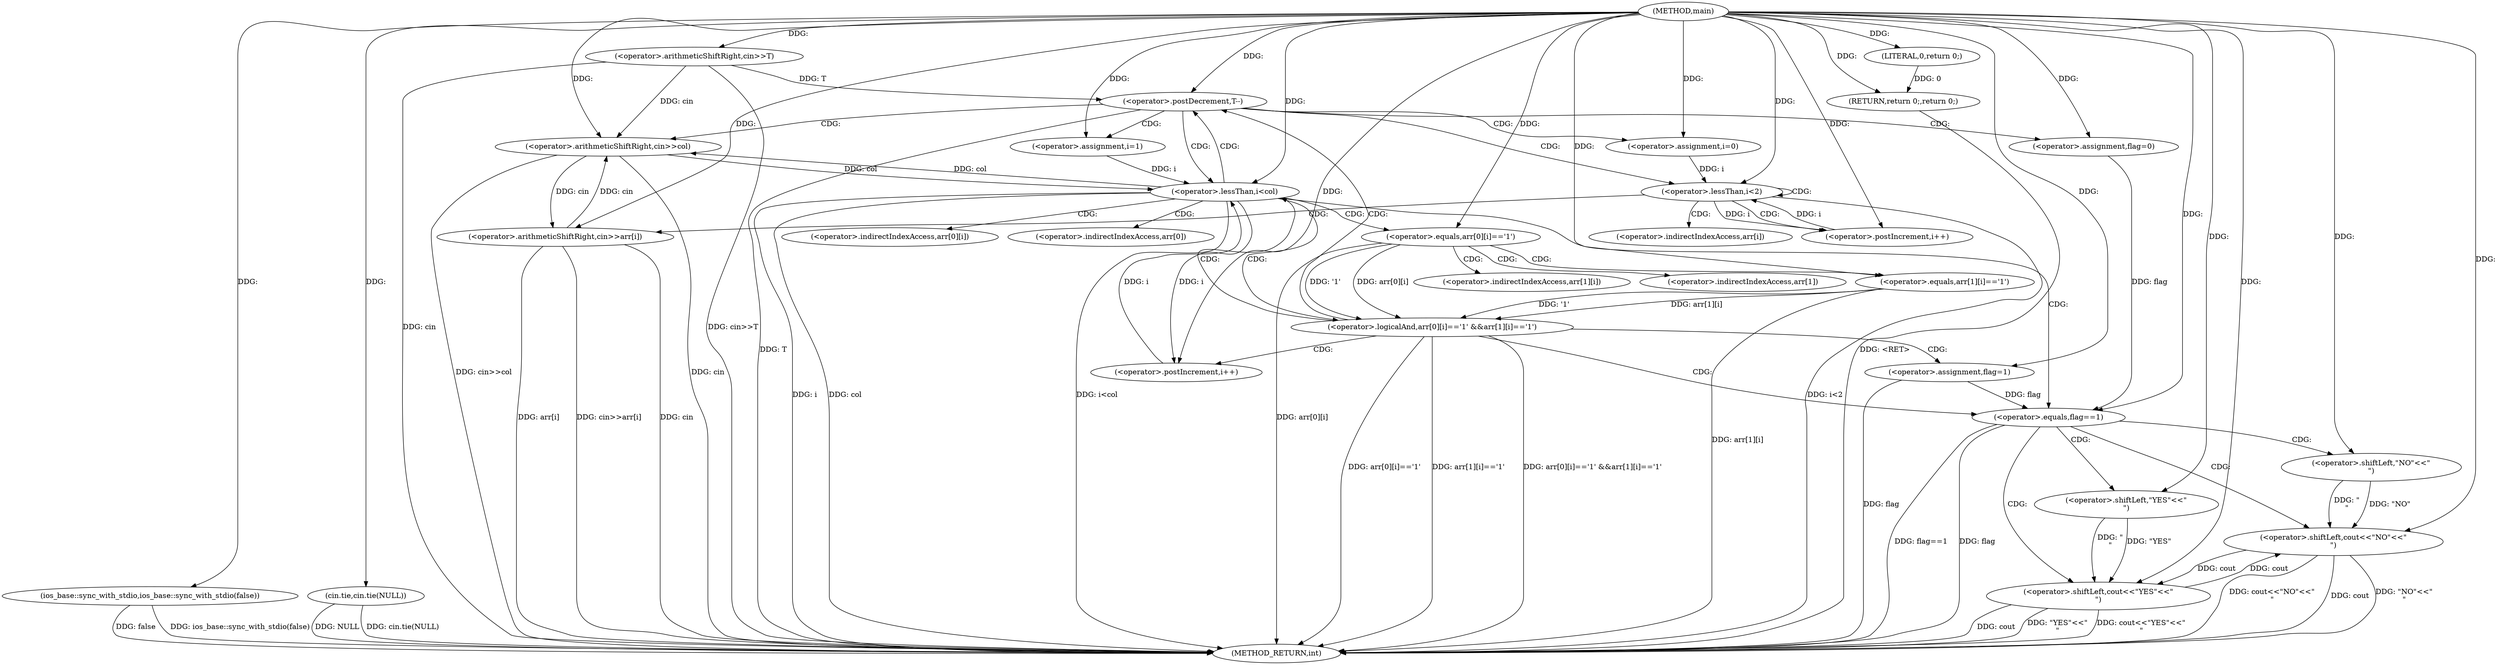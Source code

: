 digraph "main" {  
"1000106" [label = "(METHOD,main)" ]
"1000196" [label = "(METHOD_RETURN,int)" ]
"1000108" [label = "(ios_base::sync_with_stdio,ios_base::sync_with_stdio(false))" ]
"1000110" [label = "(cin.tie,cin.tie(NULL))" ]
"1000113" [label = "(<operator>.arithmeticShiftRight,cin>>T)" ]
"1000194" [label = "(RETURN,return 0;,return 0;)" ]
"1000117" [label = "(<operator>.postDecrement,T--)" ]
"1000195" [label = "(LITERAL,0,return 0;)" ]
"1000121" [label = "(<operator>.arithmeticShiftRight,cin>>col)" ]
"1000142" [label = "(<operator>.assignment,flag=0)" ]
"1000127" [label = "(<operator>.assignment,i=0)" ]
"1000130" [label = "(<operator>.lessThan,i<2)" ]
"1000133" [label = "(<operator>.postIncrement,i++)" ]
"1000147" [label = "(<operator>.assignment,i=1)" ]
"1000150" [label = "(<operator>.lessThan,i<col)" ]
"1000153" [label = "(<operator>.postIncrement,i++)" ]
"1000178" [label = "(<operator>.equals,flag==1)" ]
"1000136" [label = "(<operator>.arithmeticShiftRight,cin>>arr[i])" ]
"1000182" [label = "(<operator>.shiftLeft,cout<<\"NO\"<<\"\n\")" ]
"1000157" [label = "(<operator>.logicalAnd,arr[0][i]=='1' &&arr[1][i]=='1')" ]
"1000189" [label = "(<operator>.shiftLeft,cout<<\"YES\"<<\"\n\")" ]
"1000173" [label = "(<operator>.assignment,flag=1)" ]
"1000184" [label = "(<operator>.shiftLeft,\"NO\"<<\"\n\")" ]
"1000158" [label = "(<operator>.equals,arr[0][i]=='1')" ]
"1000165" [label = "(<operator>.equals,arr[1][i]=='1')" ]
"1000191" [label = "(<operator>.shiftLeft,\"YES\"<<\"\n\")" ]
"1000138" [label = "(<operator>.indirectIndexAccess,arr[i])" ]
"1000159" [label = "(<operator>.indirectIndexAccess,arr[0][i])" ]
"1000166" [label = "(<operator>.indirectIndexAccess,arr[1][i])" ]
"1000160" [label = "(<operator>.indirectIndexAccess,arr[0])" ]
"1000167" [label = "(<operator>.indirectIndexAccess,arr[1])" ]
  "1000194" -> "1000196"  [ label = "DDG: <RET>"] 
  "1000108" -> "1000196"  [ label = "DDG: ios_base::sync_with_stdio(false)"] 
  "1000110" -> "1000196"  [ label = "DDG: cin.tie(NULL)"] 
  "1000113" -> "1000196"  [ label = "DDG: cin"] 
  "1000113" -> "1000196"  [ label = "DDG: cin>>T"] 
  "1000117" -> "1000196"  [ label = "DDG: T"] 
  "1000121" -> "1000196"  [ label = "DDG: cin"] 
  "1000121" -> "1000196"  [ label = "DDG: cin>>col"] 
  "1000130" -> "1000196"  [ label = "DDG: i<2"] 
  "1000150" -> "1000196"  [ label = "DDG: i"] 
  "1000150" -> "1000196"  [ label = "DDG: col"] 
  "1000150" -> "1000196"  [ label = "DDG: i<col"] 
  "1000158" -> "1000196"  [ label = "DDG: arr[0][i]"] 
  "1000157" -> "1000196"  [ label = "DDG: arr[0][i]=='1'"] 
  "1000165" -> "1000196"  [ label = "DDG: arr[1][i]"] 
  "1000157" -> "1000196"  [ label = "DDG: arr[1][i]=='1'"] 
  "1000157" -> "1000196"  [ label = "DDG: arr[0][i]=='1' &&arr[1][i]=='1'"] 
  "1000173" -> "1000196"  [ label = "DDG: flag"] 
  "1000178" -> "1000196"  [ label = "DDG: flag"] 
  "1000178" -> "1000196"  [ label = "DDG: flag==1"] 
  "1000189" -> "1000196"  [ label = "DDG: cout"] 
  "1000189" -> "1000196"  [ label = "DDG: \"YES\"<<\"\n\""] 
  "1000189" -> "1000196"  [ label = "DDG: cout<<\"YES\"<<\"\n\""] 
  "1000182" -> "1000196"  [ label = "DDG: cout"] 
  "1000182" -> "1000196"  [ label = "DDG: \"NO\"<<\"\n\""] 
  "1000182" -> "1000196"  [ label = "DDG: cout<<\"NO\"<<\"\n\""] 
  "1000136" -> "1000196"  [ label = "DDG: cin"] 
  "1000136" -> "1000196"  [ label = "DDG: arr[i]"] 
  "1000136" -> "1000196"  [ label = "DDG: cin>>arr[i]"] 
  "1000108" -> "1000196"  [ label = "DDG: false"] 
  "1000110" -> "1000196"  [ label = "DDG: NULL"] 
  "1000195" -> "1000194"  [ label = "DDG: 0"] 
  "1000106" -> "1000194"  [ label = "DDG: "] 
  "1000106" -> "1000108"  [ label = "DDG: "] 
  "1000106" -> "1000110"  [ label = "DDG: "] 
  "1000106" -> "1000113"  [ label = "DDG: "] 
  "1000106" -> "1000195"  [ label = "DDG: "] 
  "1000113" -> "1000117"  [ label = "DDG: T"] 
  "1000106" -> "1000117"  [ label = "DDG: "] 
  "1000106" -> "1000142"  [ label = "DDG: "] 
  "1000113" -> "1000121"  [ label = "DDG: cin"] 
  "1000136" -> "1000121"  [ label = "DDG: cin"] 
  "1000106" -> "1000121"  [ label = "DDG: "] 
  "1000150" -> "1000121"  [ label = "DDG: col"] 
  "1000106" -> "1000127"  [ label = "DDG: "] 
  "1000106" -> "1000147"  [ label = "DDG: "] 
  "1000127" -> "1000130"  [ label = "DDG: i"] 
  "1000133" -> "1000130"  [ label = "DDG: i"] 
  "1000106" -> "1000130"  [ label = "DDG: "] 
  "1000130" -> "1000133"  [ label = "DDG: i"] 
  "1000106" -> "1000133"  [ label = "DDG: "] 
  "1000147" -> "1000150"  [ label = "DDG: i"] 
  "1000153" -> "1000150"  [ label = "DDG: i"] 
  "1000106" -> "1000150"  [ label = "DDG: "] 
  "1000121" -> "1000150"  [ label = "DDG: col"] 
  "1000150" -> "1000153"  [ label = "DDG: i"] 
  "1000106" -> "1000153"  [ label = "DDG: "] 
  "1000142" -> "1000178"  [ label = "DDG: flag"] 
  "1000173" -> "1000178"  [ label = "DDG: flag"] 
  "1000106" -> "1000178"  [ label = "DDG: "] 
  "1000121" -> "1000136"  [ label = "DDG: cin"] 
  "1000106" -> "1000136"  [ label = "DDG: "] 
  "1000189" -> "1000182"  [ label = "DDG: cout"] 
  "1000106" -> "1000182"  [ label = "DDG: "] 
  "1000184" -> "1000182"  [ label = "DDG: \"\n\""] 
  "1000184" -> "1000182"  [ label = "DDG: \"NO\""] 
  "1000158" -> "1000157"  [ label = "DDG: '1'"] 
  "1000158" -> "1000157"  [ label = "DDG: arr[0][i]"] 
  "1000165" -> "1000157"  [ label = "DDG: '1'"] 
  "1000165" -> "1000157"  [ label = "DDG: arr[1][i]"] 
  "1000106" -> "1000173"  [ label = "DDG: "] 
  "1000106" -> "1000184"  [ label = "DDG: "] 
  "1000182" -> "1000189"  [ label = "DDG: cout"] 
  "1000106" -> "1000189"  [ label = "DDG: "] 
  "1000191" -> "1000189"  [ label = "DDG: \"\n\""] 
  "1000191" -> "1000189"  [ label = "DDG: \"YES\""] 
  "1000106" -> "1000158"  [ label = "DDG: "] 
  "1000106" -> "1000165"  [ label = "DDG: "] 
  "1000106" -> "1000191"  [ label = "DDG: "] 
  "1000117" -> "1000127"  [ label = "CDG: "] 
  "1000117" -> "1000142"  [ label = "CDG: "] 
  "1000117" -> "1000150"  [ label = "CDG: "] 
  "1000117" -> "1000121"  [ label = "CDG: "] 
  "1000117" -> "1000147"  [ label = "CDG: "] 
  "1000117" -> "1000130"  [ label = "CDG: "] 
  "1000130" -> "1000133"  [ label = "CDG: "] 
  "1000130" -> "1000136"  [ label = "CDG: "] 
  "1000130" -> "1000130"  [ label = "CDG: "] 
  "1000130" -> "1000138"  [ label = "CDG: "] 
  "1000150" -> "1000117"  [ label = "CDG: "] 
  "1000150" -> "1000157"  [ label = "CDG: "] 
  "1000150" -> "1000178"  [ label = "CDG: "] 
  "1000150" -> "1000159"  [ label = "CDG: "] 
  "1000150" -> "1000158"  [ label = "CDG: "] 
  "1000150" -> "1000160"  [ label = "CDG: "] 
  "1000178" -> "1000191"  [ label = "CDG: "] 
  "1000178" -> "1000182"  [ label = "CDG: "] 
  "1000178" -> "1000189"  [ label = "CDG: "] 
  "1000178" -> "1000184"  [ label = "CDG: "] 
  "1000157" -> "1000153"  [ label = "CDG: "] 
  "1000157" -> "1000150"  [ label = "CDG: "] 
  "1000157" -> "1000173"  [ label = "CDG: "] 
  "1000157" -> "1000117"  [ label = "CDG: "] 
  "1000157" -> "1000178"  [ label = "CDG: "] 
  "1000158" -> "1000166"  [ label = "CDG: "] 
  "1000158" -> "1000165"  [ label = "CDG: "] 
  "1000158" -> "1000167"  [ label = "CDG: "] 
}
